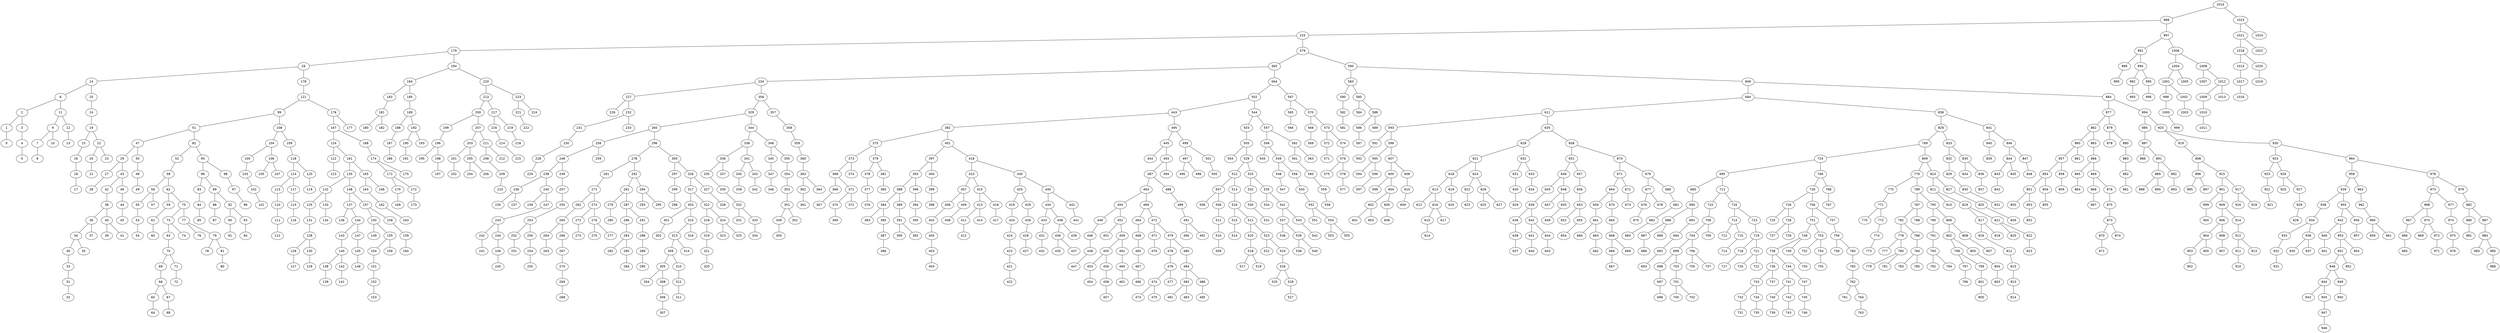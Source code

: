 graph BST {
    node [fontname="Helvetica"];
    1014 [label="1014"];
    1014 -- 988;
    988 [label="988"];
    988 -- 225;
    225 [label="225"];
    225 -- 179;
    179 [label="179"];
    179 -- 26;
    26 [label="26"];
    26 -- 14;
    14 [label="14"];
    14 -- 6;
    6 [label="6"];
    6 -- 2;
    2 [label="2"];
    2 -- 1;
    1 [label="1"];
    1 -- 0;
    0 [label="0"];
    2 -- 3;
    3 [label="3"];
    3 -- 4;
    4 [label="4"];
    4 -- 5;
    5 [label="5"];
    6 -- 11;
    11 [label="11"];
    11 -- 9;
    9 [label="9"];
    9 -- 7;
    7 [label="7"];
    7 -- 8;
    8 [label="8"];
    9 -- 10;
    10 [label="10"];
    11 -- 12;
    12 [label="12"];
    12 -- 13;
    13 [label="13"];
    14 -- 25;
    25 [label="25"];
    25 -- 24;
    24 [label="24"];
    24 -- 19;
    19 [label="19"];
    19 -- 15;
    15 [label="15"];
    15 -- 16;
    16 [label="16"];
    16 -- 18;
    18 [label="18"];
    18 -- 17;
    17 [label="17"];
    19 -- 22;
    22 [label="22"];
    22 -- 20;
    20 [label="20"];
    20 -- 21;
    21 [label="21"];
    22 -- 23;
    23 [label="23"];
    26 -- 178;
    178 [label="178"];
    178 -- 121;
    121 [label="121"];
    121 -- 99;
    99 [label="99"];
    99 -- 51;
    51 [label="51"];
    51 -- 47;
    47 [label="47"];
    47 -- 29;
    29 [label="29"];
    29 -- 27;
    27 [label="27"];
    27 -- 28;
    28 [label="28"];
    29 -- 43;
    43 [label="43"];
    43 -- 42;
    42 [label="42"];
    42 -- 38;
    38 [label="38"];
    38 -- 36;
    36 [label="36"];
    36 -- 34;
    34 [label="34"];
    34 -- 30;
    30 [label="30"];
    30 -- 33;
    33 [label="33"];
    33 -- 31;
    31 [label="31"];
    31 -- 32;
    32 [label="32"];
    34 -- 35;
    35 [label="35"];
    36 -- 37;
    37 [label="37"];
    38 -- 40;
    40 [label="40"];
    40 -- 39;
    39 [label="39"];
    40 -- 41;
    41 [label="41"];
    43 -- 46;
    46 [label="46"];
    46 -- 44;
    44 [label="44"];
    44 -- 45;
    45 [label="45"];
    47 -- 50;
    50 [label="50"];
    50 -- 48;
    48 [label="48"];
    48 -- 49;
    49 [label="49"];
    51 -- 82;
    82 [label="82"];
    82 -- 52;
    52 [label="52"];
    52 -- 58;
    58 [label="58"];
    58 -- 56;
    56 [label="56"];
    56 -- 55;
    55 [label="55"];
    55 -- 53;
    53 [label="53"];
    53 -- 54;
    54 [label="54"];
    56 -- 57;
    57 [label="57"];
    58 -- 62;
    62 [label="62"];
    62 -- 59;
    59 [label="59"];
    59 -- 61;
    61 [label="61"];
    61 -- 60;
    60 [label="60"];
    62 -- 75;
    75 [label="75"];
    75 -- 73;
    73 [label="73"];
    73 -- 63;
    63 [label="63"];
    63 -- 70;
    70 [label="70"];
    70 -- 69;
    69 [label="69"];
    69 -- 66;
    66 [label="66"];
    66 -- 65;
    65 [label="65"];
    65 -- 64;
    64 [label="64"];
    66 -- 67;
    67 [label="67"];
    67 -- 68;
    68 [label="68"];
    70 -- 71;
    71 [label="71"];
    71 -- 72;
    72 [label="72"];
    73 -- 74;
    74 [label="74"];
    75 -- 77;
    77 [label="77"];
    77 -- 76;
    76 [label="76"];
    77 -- 79;
    79 [label="79"];
    79 -- 78;
    78 [label="78"];
    79 -- 81;
    81 [label="81"];
    81 -- 80;
    80 [label="80"];
    82 -- 95;
    95 [label="95"];
    95 -- 86;
    86 [label="86"];
    86 -- 83;
    83 [label="83"];
    83 -- 84;
    84 [label="84"];
    84 -- 85;
    85 [label="85"];
    86 -- 89;
    89 [label="89"];
    89 -- 88;
    88 [label="88"];
    88 -- 87;
    87 [label="87"];
    89 -- 92;
    92 [label="92"];
    92 -- 90;
    90 [label="90"];
    90 -- 91;
    91 [label="91"];
    92 -- 93;
    93 [label="93"];
    93 -- 94;
    94 [label="94"];
    95 -- 98;
    98 [label="98"];
    98 -- 97;
    97 [label="97"];
    97 -- 96;
    96 [label="96"];
    99 -- 108;
    108 [label="108"];
    108 -- 104;
    104 [label="104"];
    104 -- 100;
    100 [label="100"];
    100 -- 103;
    103 [label="103"];
    103 -- 102;
    102 [label="102"];
    102 -- 101;
    101 [label="101"];
    104 -- 106;
    106 [label="106"];
    106 -- 105;
    105 [label="105"];
    106 -- 107;
    107 [label="107"];
    108 -- 109;
    109 [label="109"];
    109 -- 118;
    118 [label="118"];
    118 -- 114;
    114 [label="114"];
    114 -- 113;
    113 [label="113"];
    113 -- 110;
    110 [label="110"];
    110 -- 111;
    111 [label="111"];
    111 -- 112;
    112 [label="112"];
    114 -- 117;
    117 [label="117"];
    117 -- 115;
    115 [label="115"];
    115 -- 116;
    116 [label="116"];
    118 -- 120;
    120 [label="120"];
    120 -- 119;
    119 [label="119"];
    121 -- 176;
    176 [label="176"];
    176 -- 167;
    167 [label="167"];
    167 -- 124;
    124 [label="124"];
    124 -- 122;
    122 [label="122"];
    122 -- 123;
    123 [label="123"];
    124 -- 161;
    161 [label="161"];
    161 -- 135;
    135 [label="135"];
    135 -- 132;
    132 [label="132"];
    132 -- 125;
    125 [label="125"];
    125 -- 131;
    131 [label="131"];
    131 -- 128;
    128 [label="128"];
    128 -- 126;
    126 [label="126"];
    126 -- 127;
    127 [label="127"];
    128 -- 130;
    130 [label="130"];
    130 -- 129;
    129 [label="129"];
    132 -- 133;
    133 [label="133"];
    133 -- 134;
    134 [label="134"];
    135 -- 148;
    148 [label="148"];
    148 -- 137;
    137 [label="137"];
    137 -- 136;
    136 [label="136"];
    137 -- 144;
    144 [label="144"];
    144 -- 143;
    143 [label="143"];
    143 -- 140;
    140 [label="140"];
    140 -- 138;
    138 [label="138"];
    138 -- 139;
    139 [label="139"];
    140 -- 142;
    142 [label="142"];
    142 -- 141;
    141 [label="141"];
    144 -- 147;
    147 [label="147"];
    147 -- 145;
    145 [label="145"];
    145 -- 146;
    146 [label="146"];
    148 -- 157;
    157 [label="157"];
    157 -- 150;
    150 [label="150"];
    150 -- 149;
    149 [label="149"];
    150 -- 155;
    155 [label="155"];
    155 -- 154;
    154 [label="154"];
    154 -- 151;
    151 [label="151"];
    151 -- 152;
    152 [label="152"];
    152 -- 153;
    153 [label="153"];
    155 -- 156;
    156 [label="156"];
    157 -- 158;
    158 [label="158"];
    158 -- 159;
    159 [label="159"];
    159 -- 160;
    160 [label="160"];
    161 -- 165;
    165 [label="165"];
    165 -- 164;
    164 [label="164"];
    164 -- 162;
    162 [label="162"];
    162 -- 163;
    163 [label="163"];
    165 -- 166;
    166 [label="166"];
    167 -- 168;
    168 [label="168"];
    168 -- 174;
    174 [label="174"];
    174 -- 171;
    171 [label="171"];
    171 -- 170;
    170 [label="170"];
    170 -- 169;
    169 [label="169"];
    171 -- 172;
    172 [label="172"];
    172 -- 173;
    173 [label="173"];
    174 -- 175;
    175 [label="175"];
    176 -- 177;
    177 [label="177"];
    179 -- 194;
    194 [label="194"];
    194 -- 184;
    184 [label="184"];
    184 -- 183;
    183 [label="183"];
    183 -- 181;
    181 [label="181"];
    181 -- 180;
    180 [label="180"];
    181 -- 182;
    182 [label="182"];
    184 -- 185;
    185 [label="185"];
    185 -- 189;
    189 [label="189"];
    189 -- 188;
    188 [label="188"];
    188 -- 187;
    187 [label="187"];
    187 -- 186;
    186 [label="186"];
    189 -- 192;
    192 [label="192"];
    192 -- 190;
    190 [label="190"];
    190 -- 191;
    191 [label="191"];
    192 -- 193;
    193 [label="193"];
    194 -- 220;
    220 [label="220"];
    220 -- 213;
    213 [label="213"];
    213 -- 200;
    200 [label="200"];
    200 -- 199;
    199 [label="199"];
    199 -- 196;
    196 [label="196"];
    196 -- 195;
    195 [label="195"];
    196 -- 198;
    198 [label="198"];
    198 -- 197;
    197 [label="197"];
    200 -- 207;
    207 [label="207"];
    207 -- 203;
    203 [label="203"];
    203 -- 201;
    201 [label="201"];
    201 -- 202;
    202 [label="202"];
    203 -- 205;
    205 [label="205"];
    205 -- 204;
    204 [label="204"];
    205 -- 206;
    206 [label="206"];
    207 -- 211;
    211 [label="211"];
    211 -- 208;
    208 [label="208"];
    208 -- 209;
    209 [label="209"];
    209 -- 210;
    210 [label="210"];
    211 -- 212;
    212 [label="212"];
    213 -- 217;
    217 [label="217"];
    217 -- 216;
    216 [label="216"];
    216 -- 214;
    214 [label="214"];
    214 -- 215;
    215 [label="215"];
    217 -- 219;
    219 [label="219"];
    219 -- 218;
    218 [label="218"];
    220 -- 223;
    223 [label="223"];
    223 -- 221;
    221 [label="221"];
    221 -- 222;
    222 [label="222"];
    223 -- 224;
    224 [label="224"];
    225 -- 579;
    579 [label="579"];
    579 -- 365;
    365 [label="365"];
    365 -- 234;
    234 [label="234"];
    234 -- 227;
    227 [label="227"];
    227 -- 226;
    226 [label="226"];
    227 -- 232;
    232 [label="232"];
    232 -- 231;
    231 [label="231"];
    231 -- 230;
    230 [label="230"];
    230 -- 228;
    228 [label="228"];
    228 -- 229;
    229 [label="229"];
    232 -- 233;
    233 [label="233"];
    234 -- 356;
    356 [label="356"];
    356 -- 329;
    329 [label="329"];
    329 -- 260;
    260 [label="260"];
    260 -- 258;
    258 [label="258"];
    258 -- 248;
    248 [label="248"];
    248 -- 238;
    238 [label="238"];
    238 -- 236;
    236 [label="236"];
    236 -- 235;
    235 [label="235"];
    236 -- 237;
    237 [label="237"];
    238 -- 240;
    240 [label="240"];
    240 -- 239;
    239 [label="239"];
    240 -- 247;
    247 [label="247"];
    247 -- 243;
    243 [label="243"];
    243 -- 242;
    242 [label="242"];
    242 -- 241;
    241 [label="241"];
    243 -- 244;
    244 [label="244"];
    244 -- 246;
    246 [label="246"];
    246 -- 245;
    245 [label="245"];
    248 -- 249;
    249 [label="249"];
    249 -- 257;
    257 [label="257"];
    257 -- 250;
    250 [label="250"];
    250 -- 253;
    253 [label="253"];
    253 -- 252;
    252 [label="252"];
    252 -- 251;
    251 [label="251"];
    253 -- 256;
    256 [label="256"];
    256 -- 254;
    254 [label="254"];
    254 -- 255;
    255 [label="255"];
    258 -- 259;
    259 [label="259"];
    260 -- 296;
    296 [label="296"];
    296 -- 278;
    278 [label="278"];
    278 -- 261;
    261 [label="261"];
    261 -- 271;
    271 [label="271"];
    271 -- 262;
    262 [label="262"];
    262 -- 265;
    265 [label="265"];
    265 -- 264;
    264 [label="264"];
    264 -- 263;
    263 [label="263"];
    265 -- 266;
    266 [label="266"];
    266 -- 267;
    267 [label="267"];
    267 -- 270;
    270 [label="270"];
    270 -- 269;
    269 [label="269"];
    269 -- 268;
    268 [label="268"];
    271 -- 274;
    274 [label="274"];
    274 -- 272;
    272 [label="272"];
    272 -- 273;
    273 [label="273"];
    274 -- 276;
    276 [label="276"];
    276 -- 275;
    275 [label="275"];
    276 -- 277;
    277 [label="277"];
    278 -- 292;
    292 [label="292"];
    292 -- 281;
    281 [label="281"];
    281 -- 279;
    279 [label="279"];
    279 -- 280;
    280 [label="280"];
    281 -- 287;
    287 [label="287"];
    287 -- 286;
    286 [label="286"];
    286 -- 283;
    283 [label="283"];
    283 -- 282;
    282 [label="282"];
    283 -- 285;
    285 [label="285"];
    285 -- 284;
    284 [label="284"];
    287 -- 291;
    291 [label="291"];
    291 -- 288;
    288 [label="288"];
    288 -- 289;
    289 [label="289"];
    289 -- 290;
    290 [label="290"];
    292 -- 294;
    294 [label="294"];
    294 -- 293;
    293 [label="293"];
    294 -- 295;
    295 [label="295"];
    296 -- 300;
    300 [label="300"];
    300 -- 297;
    297 [label="297"];
    297 -- 299;
    299 [label="299"];
    299 -- 298;
    298 [label="298"];
    300 -- 326;
    326 [label="326"];
    326 -- 317;
    317 [label="317"];
    317 -- 303;
    303 [label="303"];
    303 -- 301;
    301 [label="301"];
    301 -- 302;
    302 [label="302"];
    303 -- 315;
    315 [label="315"];
    315 -- 313;
    313 [label="313"];
    313 -- 309;
    309 [label="309"];
    309 -- 305;
    305 [label="305"];
    305 -- 304;
    304 [label="304"];
    305 -- 308;
    308 [label="308"];
    308 -- 306;
    306 [label="306"];
    306 -- 307;
    307 [label="307"];
    309 -- 310;
    310 [label="310"];
    310 -- 312;
    312 [label="312"];
    312 -- 311;
    311 [label="311"];
    313 -- 314;
    314 [label="314"];
    315 -- 316;
    316 [label="316"];
    317 -- 322;
    322 [label="322"];
    322 -- 318;
    318 [label="318"];
    318 -- 319;
    319 [label="319"];
    319 -- 321;
    321 [label="321"];
    321 -- 320;
    320 [label="320"];
    322 -- 324;
    324 [label="324"];
    324 -- 323;
    323 [label="323"];
    324 -- 325;
    325 [label="325"];
    326 -- 327;
    327 [label="327"];
    327 -- 328;
    328 [label="328"];
    329 -- 344;
    344 [label="344"];
    344 -- 338;
    338 [label="338"];
    338 -- 336;
    336 [label="336"];
    336 -- 335;
    335 [label="335"];
    335 -- 330;
    330 [label="330"];
    330 -- 332;
    332 [label="332"];
    332 -- 331;
    331 [label="331"];
    332 -- 333;
    333 [label="333"];
    333 -- 334;
    334 [label="334"];
    336 -- 337;
    337 [label="337"];
    338 -- 341;
    341 [label="341"];
    341 -- 340;
    340 [label="340"];
    340 -- 339;
    339 [label="339"];
    341 -- 343;
    343 [label="343"];
    343 -- 342;
    342 [label="342"];
    344 -- 348;
    348 [label="348"];
    348 -- 345;
    345 [label="345"];
    345 -- 347;
    347 [label="347"];
    347 -- 346;
    346 [label="346"];
    348 -- 355;
    355 [label="355"];
    355 -- 354;
    354 [label="354"];
    354 -- 353;
    353 [label="353"];
    353 -- 351;
    351 [label="351"];
    351 -- 349;
    349 [label="349"];
    349 -- 350;
    350 [label="350"];
    351 -- 352;
    352 [label="352"];
    356 -- 357;
    357 [label="357"];
    357 -- 358;
    358 [label="358"];
    358 -- 359;
    359 [label="359"];
    359 -- 360;
    360 [label="360"];
    360 -- 363;
    363 [label="363"];
    363 -- 362;
    362 [label="362"];
    362 -- 361;
    361 [label="361"];
    363 -- 364;
    364 [label="364"];
    365 -- 564;
    564 [label="564"];
    564 -- 502;
    502 [label="502"];
    502 -- 443;
    443 [label="443"];
    443 -- 382;
    382 [label="382"];
    382 -- 375;
    375 [label="375"];
    375 -- 373;
    373 [label="373"];
    373 -- 368;
    368 [label="368"];
    368 -- 366;
    366 [label="366"];
    366 -- 367;
    367 [label="367"];
    368 -- 371;
    371 [label="371"];
    371 -- 370;
    370 [label="370"];
    370 -- 369;
    369 [label="369"];
    371 -- 372;
    372 [label="372"];
    373 -- 374;
    374 [label="374"];
    375 -- 379;
    379 [label="379"];
    379 -- 378;
    378 [label="378"];
    378 -- 377;
    377 [label="377"];
    377 -- 376;
    376 [label="376"];
    379 -- 381;
    381 [label="381"];
    381 -- 380;
    380 [label="380"];
    382 -- 401;
    401 [label="401"];
    401 -- 397;
    397 [label="397"];
    397 -- 393;
    393 [label="393"];
    393 -- 388;
    388 [label="388"];
    388 -- 384;
    384 [label="384"];
    384 -- 383;
    383 [label="383"];
    384 -- 385;
    385 [label="385"];
    385 -- 387;
    387 [label="387"];
    387 -- 386;
    386 [label="386"];
    388 -- 389;
    389 [label="389"];
    389 -- 391;
    391 [label="391"];
    391 -- 390;
    390 [label="390"];
    391 -- 392;
    392 [label="392"];
    393 -- 396;
    396 [label="396"];
    396 -- 394;
    394 [label="394"];
    394 -- 395;
    395 [label="395"];
    397 -- 400;
    400 [label="400"];
    400 -- 399;
    399 [label="399"];
    399 -- 398;
    398 [label="398"];
    401 -- 418;
    418 [label="418"];
    418 -- 410;
    410 [label="410"];
    410 -- 407;
    407 [label="407"];
    407 -- 406;
    406 [label="406"];
    406 -- 402;
    402 [label="402"];
    402 -- 405;
    405 [label="405"];
    405 -- 403;
    403 [label="403"];
    403 -- 404;
    404 [label="404"];
    407 -- 409;
    409 [label="409"];
    409 -- 408;
    408 [label="408"];
    410 -- 415;
    415 [label="415"];
    415 -- 413;
    413 [label="413"];
    413 -- 411;
    411 [label="411"];
    411 -- 412;
    412 [label="412"];
    413 -- 414;
    414 [label="414"];
    415 -- 416;
    416 [label="416"];
    416 -- 417;
    417 [label="417"];
    418 -- 430;
    430 [label="430"];
    430 -- 425;
    425 [label="425"];
    425 -- 419;
    419 [label="419"];
    419 -- 420;
    420 [label="420"];
    420 -- 424;
    424 [label="424"];
    424 -- 423;
    423 [label="423"];
    423 -- 421;
    421 [label="421"];
    421 -- 422;
    422 [label="422"];
    425 -- 429;
    429 [label="429"];
    429 -- 426;
    426 [label="426"];
    426 -- 428;
    428 [label="428"];
    428 -- 427;
    427 [label="427"];
    430 -- 440;
    440 [label="440"];
    440 -- 434;
    434 [label="434"];
    434 -- 433;
    433 [label="433"];
    433 -- 431;
    431 [label="431"];
    431 -- 432;
    432 [label="432"];
    434 -- 438;
    438 [label="438"];
    438 -- 436;
    436 [label="436"];
    436 -- 435;
    435 [label="435"];
    436 -- 437;
    437 [label="437"];
    438 -- 439;
    439 [label="439"];
    440 -- 442;
    442 [label="442"];
    442 -- 441;
    441 [label="441"];
    443 -- 495;
    495 [label="495"];
    495 -- 445;
    445 [label="445"];
    445 -- 444;
    444 [label="444"];
    445 -- 493;
    493 [label="493"];
    493 -- 487;
    487 [label="487"];
    487 -- 463;
    463 [label="463"];
    463 -- 450;
    450 [label="450"];
    450 -- 449;
    449 [label="449"];
    449 -- 446;
    446 [label="446"];
    446 -- 448;
    448 [label="448"];
    448 -- 447;
    447 [label="447"];
    450 -- 452;
    452 [label="452"];
    452 -- 451;
    451 [label="451"];
    452 -- 459;
    459 [label="459"];
    459 -- 455;
    455 [label="455"];
    455 -- 453;
    453 [label="453"];
    453 -- 454;
    454 [label="454"];
    455 -- 456;
    456 [label="456"];
    456 -- 458;
    458 [label="458"];
    458 -- 457;
    457 [label="457"];
    459 -- 462;
    462 [label="462"];
    462 -- 460;
    460 [label="460"];
    460 -- 461;
    461 [label="461"];
    463 -- 469;
    469 [label="469"];
    469 -- 464;
    464 [label="464"];
    464 -- 468;
    468 [label="468"];
    468 -- 465;
    465 [label="465"];
    465 -- 467;
    467 [label="467"];
    467 -- 466;
    466 [label="466"];
    469 -- 472;
    472 [label="472"];
    472 -- 471;
    471 [label="471"];
    471 -- 470;
    470 [label="470"];
    472 -- 479;
    479 [label="479"];
    479 -- 478;
    478 [label="478"];
    478 -- 476;
    476 [label="476"];
    476 -- 474;
    474 [label="474"];
    474 -- 473;
    473 [label="473"];
    474 -- 475;
    475 [label="475"];
    476 -- 477;
    477 [label="477"];
    479 -- 480;
    480 [label="480"];
    480 -- 484;
    484 [label="484"];
    484 -- 482;
    482 [label="482"];
    482 -- 481;
    481 [label="481"];
    482 -- 483;
    483 [label="483"];
    484 -- 486;
    486 [label="486"];
    486 -- 485;
    485 [label="485"];
    487 -- 488;
    488 [label="488"];
    488 -- 489;
    489 [label="489"];
    489 -- 491;
    491 [label="491"];
    491 -- 490;
    490 [label="490"];
    491 -- 492;
    492 [label="492"];
    493 -- 494;
    494 [label="494"];
    495 -- 499;
    499 [label="499"];
    499 -- 497;
    497 [label="497"];
    497 -- 496;
    496 [label="496"];
    497 -- 498;
    498 [label="498"];
    499 -- 501;
    501 [label="501"];
    501 -- 500;
    500 [label="500"];
    502 -- 544;
    544 [label="544"];
    544 -- 503;
    503 [label="503"];
    503 -- 505;
    505 [label="505"];
    505 -- 504;
    504 [label="504"];
    505 -- 529;
    529 [label="529"];
    529 -- 512;
    512 [label="512"];
    512 -- 507;
    507 [label="507"];
    507 -- 506;
    506 [label="506"];
    507 -- 508;
    508 [label="508"];
    508 -- 511;
    511 [label="511"];
    511 -- 510;
    510 [label="510"];
    510 -- 509;
    509 [label="509"];
    512 -- 513;
    513 [label="513"];
    513 -- 516;
    516 [label="516"];
    516 -- 515;
    515 [label="515"];
    515 -- 514;
    514 [label="514"];
    516 -- 521;
    521 [label="521"];
    521 -- 520;
    520 [label="520"];
    520 -- 518;
    518 [label="518"];
    518 -- 517;
    517 [label="517"];
    518 -- 519;
    519 [label="519"];
    521 -- 523;
    523 [label="523"];
    523 -- 522;
    522 [label="522"];
    523 -- 524;
    524 [label="524"];
    524 -- 526;
    526 [label="526"];
    526 -- 525;
    525 [label="525"];
    526 -- 528;
    528 [label="528"];
    528 -- 527;
    527 [label="527"];
    529 -- 533;
    533 [label="533"];
    533 -- 532;
    532 [label="532"];
    532 -- 530;
    530 [label="530"];
    530 -- 531;
    531 [label="531"];
    533 -- 535;
    535 [label="535"];
    535 -- 534;
    534 [label="534"];
    535 -- 541;
    541 [label="541"];
    541 -- 537;
    537 [label="537"];
    537 -- 536;
    536 [label="536"];
    537 -- 539;
    539 [label="539"];
    539 -- 538;
    538 [label="538"];
    539 -- 540;
    540 [label="540"];
    541 -- 543;
    543 [label="543"];
    543 -- 542;
    542 [label="542"];
    544 -- 557;
    557 [label="557"];
    557 -- 546;
    546 [label="546"];
    546 -- 545;
    545 [label="545"];
    546 -- 549;
    549 [label="549"];
    549 -- 548;
    548 [label="548"];
    548 -- 547;
    547 [label="547"];
    549 -- 556;
    556 [label="556"];
    556 -- 550;
    550 [label="550"];
    550 -- 552;
    552 [label="552"];
    552 -- 551;
    551 [label="551"];
    552 -- 554;
    554 [label="554"];
    554 -- 553;
    553 [label="553"];
    554 -- 555;
    555 [label="555"];
    557 -- 562;
    562 [label="562"];
    562 -- 561;
    561 [label="561"];
    561 -- 560;
    560 [label="560"];
    560 -- 559;
    559 [label="559"];
    559 -- 558;
    558 [label="558"];
    562 -- 563;
    563 [label="563"];
    564 -- 567;
    567 [label="567"];
    567 -- 565;
    565 [label="565"];
    565 -- 566;
    566 [label="566"];
    567 -- 570;
    570 [label="570"];
    570 -- 568;
    568 [label="568"];
    568 -- 569;
    569 [label="569"];
    570 -- 573;
    573 [label="573"];
    573 -- 572;
    572 [label="572"];
    572 -- 571;
    571 [label="571"];
    573 -- 574;
    574 [label="574"];
    574 -- 576;
    576 [label="576"];
    576 -- 575;
    575 [label="575"];
    576 -- 578;
    578 [label="578"];
    578 -- 577;
    577 [label="577"];
    579 -- 590;
    590 [label="590"];
    590 -- 583;
    583 [label="583"];
    583 -- 580;
    580 [label="580"];
    580 -- 582;
    582 [label="582"];
    582 -- 581;
    581 [label="581"];
    583 -- 585;
    585 [label="585"];
    585 -- 584;
    584 [label="584"];
    585 -- 588;
    588 [label="588"];
    588 -- 586;
    586 [label="586"];
    586 -- 587;
    587 [label="587"];
    588 -- 589;
    589 [label="589"];
    590 -- 849;
    849 [label="849"];
    849 -- 684;
    684 [label="684"];
    684 -- 611;
    611 [label="611"];
    611 -- 593;
    593 [label="593"];
    593 -- 591;
    591 [label="591"];
    591 -- 592;
    592 [label="592"];
    593 -- 598;
    598 [label="598"];
    598 -- 595;
    595 [label="595"];
    595 -- 594;
    594 [label="594"];
    595 -- 596;
    596 [label="596"];
    596 -- 597;
    597 [label="597"];
    598 -- 607;
    607 [label="607"];
    607 -- 600;
    600 [label="600"];
    600 -- 599;
    599 [label="599"];
    600 -- 604;
    604 [label="604"];
    604 -- 602;
    602 [label="602"];
    602 -- 601;
    601 [label="601"];
    602 -- 603;
    603 [label="603"];
    604 -- 605;
    605 [label="605"];
    605 -- 606;
    606 [label="606"];
    607 -- 608;
    608 [label="608"];
    608 -- 610;
    610 [label="610"];
    610 -- 609;
    609 [label="609"];
    611 -- 635;
    635 [label="635"];
    635 -- 628;
    628 [label="628"];
    628 -- 621;
    621 [label="621"];
    621 -- 618;
    618 [label="618"];
    618 -- 613;
    613 [label="613"];
    613 -- 612;
    612 [label="612"];
    613 -- 616;
    616 [label="616"];
    616 -- 615;
    615 [label="615"];
    615 -- 614;
    614 [label="614"];
    616 -- 617;
    617 [label="617"];
    618 -- 619;
    619 [label="619"];
    619 -- 620;
    620 [label="620"];
    621 -- 624;
    624 [label="624"];
    624 -- 622;
    622 [label="622"];
    622 -- 623;
    623 [label="623"];
    624 -- 626;
    626 [label="626"];
    626 -- 625;
    625 [label="625"];
    626 -- 627;
    627 [label="627"];
    628 -- 632;
    632 [label="632"];
    632 -- 631;
    631 [label="631"];
    631 -- 630;
    630 [label="630"];
    630 -- 629;
    629 [label="629"];
    632 -- 633;
    633 [label="633"];
    633 -- 634;
    634 [label="634"];
    635 -- 658;
    658 [label="658"];
    658 -- 651;
    651 [label="651"];
    651 -- 646;
    646 [label="646"];
    646 -- 645;
    645 [label="645"];
    645 -- 639;
    639 [label="639"];
    639 -- 636;
    636 [label="636"];
    636 -- 638;
    638 [label="638"];
    638 -- 637;
    637 [label="637"];
    639 -- 642;
    642 [label="642"];
    642 -- 641;
    641 [label="641"];
    641 -- 640;
    640 [label="640"];
    642 -- 644;
    644 [label="644"];
    644 -- 643;
    643 [label="643"];
    646 -- 648;
    648 [label="648"];
    648 -- 647;
    647 [label="647"];
    648 -- 650;
    650 [label="650"];
    650 -- 649;
    649 [label="649"];
    651 -- 657;
    657 [label="657"];
    657 -- 656;
    656 [label="656"];
    656 -- 653;
    653 [label="653"];
    653 -- 652;
    652 [label="652"];
    653 -- 655;
    655 [label="655"];
    655 -- 654;
    654 [label="654"];
    658 -- 674;
    674 [label="674"];
    674 -- 671;
    671 [label="671"];
    671 -- 664;
    664 [label="664"];
    664 -- 659;
    659 [label="659"];
    659 -- 661;
    661 [label="661"];
    661 -- 660;
    660 [label="660"];
    661 -- 663;
    663 [label="663"];
    663 -- 662;
    662 [label="662"];
    664 -- 670;
    670 [label="670"];
    670 -- 665;
    665 [label="665"];
    665 -- 668;
    668 [label="668"];
    668 -- 666;
    666 [label="666"];
    666 -- 667;
    667 [label="667"];
    668 -- 669;
    669 [label="669"];
    671 -- 672;
    672 [label="672"];
    672 -- 673;
    673 [label="673"];
    674 -- 679;
    679 [label="679"];
    679 -- 677;
    677 [label="677"];
    677 -- 676;
    676 [label="676"];
    676 -- 675;
    675 [label="675"];
    677 -- 678;
    678 [label="678"];
    679 -- 680;
    680 [label="680"];
    680 -- 681;
    681 [label="681"];
    681 -- 682;
    682 [label="682"];
    682 -- 683;
    683 [label="683"];
    684 -- 838;
    838 [label="838"];
    838 -- 828;
    828 [label="828"];
    828 -- 769;
    769 [label="769"];
    769 -- 724;
    724 [label="724"];
    724 -- 695;
    695 [label="695"];
    695 -- 685;
    685 [label="685"];
    685 -- 690;
    690 [label="690"];
    690 -- 688;
    688 [label="688"];
    688 -- 687;
    687 [label="687"];
    687 -- 686;
    686 [label="686"];
    688 -- 689;
    689 [label="689"];
    690 -- 691;
    691 [label="691"];
    691 -- 694;
    694 [label="694"];
    694 -- 692;
    692 [label="692"];
    692 -- 693;
    693 [label="693"];
    695 -- 711;
    711 [label="711"];
    711 -- 710;
    710 [label="710"];
    710 -- 708;
    708 [label="708"];
    708 -- 704;
    704 [label="704"];
    704 -- 699;
    699 [label="699"];
    699 -- 698;
    698 [label="698"];
    698 -- 697;
    697 [label="697"];
    697 -- 696;
    696 [label="696"];
    699 -- 703;
    703 [label="703"];
    703 -- 701;
    701 [label="701"];
    701 -- 700;
    700 [label="700"];
    701 -- 702;
    702 [label="702"];
    704 -- 706;
    706 [label="706"];
    706 -- 705;
    705 [label="705"];
    706 -- 707;
    707 [label="707"];
    708 -- 709;
    709 [label="709"];
    711 -- 716;
    716 [label="716"];
    716 -- 713;
    713 [label="713"];
    713 -- 712;
    712 [label="712"];
    713 -- 715;
    715 [label="715"];
    715 -- 714;
    714 [label="714"];
    716 -- 723;
    723 [label="723"];
    723 -- 719;
    719 [label="719"];
    719 -- 718;
    718 [label="718"];
    718 -- 717;
    717 [label="717"];
    719 -- 721;
    721 [label="721"];
    721 -- 720;
    720 [label="720"];
    721 -- 722;
    722 [label="722"];
    724 -- 766;
    766 [label="766"];
    766 -- 730;
    730 [label="730"];
    730 -- 726;
    726 [label="726"];
    726 -- 725;
    725 [label="725"];
    726 -- 728;
    728 [label="728"];
    728 -- 727;
    727 [label="727"];
    728 -- 729;
    729 [label="729"];
    730 -- 756;
    756 [label="756"];
    756 -- 751;
    751 [label="751"];
    751 -- 748;
    748 [label="748"];
    748 -- 738;
    738 [label="738"];
    738 -- 736;
    736 [label="736"];
    736 -- 733;
    733 [label="733"];
    733 -- 732;
    732 [label="732"];
    732 -- 731;
    731 [label="731"];
    733 -- 734;
    734 [label="734"];
    734 -- 735;
    735 [label="735"];
    736 -- 737;
    737 [label="737"];
    738 -- 744;
    744 [label="744"];
    744 -- 741;
    741 [label="741"];
    741 -- 740;
    740 [label="740"];
    740 -- 739;
    739 [label="739"];
    741 -- 742;
    742 [label="742"];
    742 -- 743;
    743 [label="743"];
    744 -- 747;
    747 [label="747"];
    747 -- 745;
    745 [label="745"];
    745 -- 746;
    746 [label="746"];
    748 -- 749;
    749 [label="749"];
    749 -- 750;
    750 [label="750"];
    751 -- 753;
    753 [label="753"];
    753 -- 752;
    752 [label="752"];
    753 -- 754;
    754 [label="754"];
    754 -- 755;
    755 [label="755"];
    756 -- 757;
    757 [label="757"];
    757 -- 759;
    759 [label="759"];
    759 -- 758;
    758 [label="758"];
    759 -- 760;
    760 [label="760"];
    760 -- 765;
    765 [label="765"];
    765 -- 762;
    762 [label="762"];
    762 -- 761;
    761 [label="761"];
    762 -- 764;
    764 [label="764"];
    764 -- 763;
    763 [label="763"];
    766 -- 768;
    768 [label="768"];
    768 -- 767;
    767 [label="767"];
    769 -- 809;
    809 [label="809"];
    809 -- 776;
    776 [label="776"];
    776 -- 775;
    775 [label="775"];
    775 -- 771;
    771 [label="771"];
    771 -- 770;
    770 [label="770"];
    771 -- 772;
    772 [label="772"];
    772 -- 774;
    774 [label="774"];
    774 -- 773;
    773 [label="773"];
    776 -- 789;
    789 [label="789"];
    789 -- 787;
    787 [label="787"];
    787 -- 782;
    782 [label="782"];
    782 -- 778;
    778 [label="778"];
    778 -- 777;
    777 [label="777"];
    778 -- 780;
    780 [label="780"];
    780 -- 779;
    779 [label="779"];
    780 -- 781;
    781 [label="781"];
    782 -- 786;
    786 [label="786"];
    786 -- 784;
    784 [label="784"];
    784 -- 783;
    783 [label="783"];
    784 -- 785;
    785 [label="785"];
    787 -- 788;
    788 [label="788"];
    789 -- 795;
    795 [label="795"];
    795 -- 790;
    790 [label="790"];
    790 -- 791;
    791 [label="791"];
    791 -- 793;
    793 [label="793"];
    793 -- 792;
    792 [label="792"];
    793 -- 794;
    794 [label="794"];
    795 -- 806;
    806 [label="806"];
    806 -- 802;
    802 [label="802"];
    802 -- 798;
    798 [label="798"];
    798 -- 797;
    797 [label="797"];
    797 -- 796;
    796 [label="796"];
    798 -- 799;
    799 [label="799"];
    799 -- 801;
    801 [label="801"];
    801 -- 800;
    800 [label="800"];
    802 -- 805;
    805 [label="805"];
    805 -- 804;
    804 [label="804"];
    804 -- 803;
    803 [label="803"];
    806 -- 808;
    808 [label="808"];
    808 -- 807;
    807 [label="807"];
    809 -- 824;
    824 [label="824"];
    824 -- 811;
    811 [label="811"];
    811 -- 810;
    810 [label="810"];
    811 -- 819;
    819 [label="819"];
    819 -- 817;
    817 [label="817"];
    817 -- 816;
    816 [label="816"];
    816 -- 812;
    812 [label="812"];
    812 -- 815;
    815 [label="815"];
    815 -- 813;
    813 [label="813"];
    813 -- 814;
    814 [label="814"];
    817 -- 818;
    818 [label="818"];
    819 -- 821;
    821 [label="821"];
    821 -- 820;
    820 [label="820"];
    821 -- 822;
    822 [label="822"];
    822 -- 823;
    823 [label="823"];
    824 -- 827;
    827 [label="827"];
    827 -- 825;
    825 [label="825"];
    825 -- 826;
    826 [label="826"];
    828 -- 833;
    833 [label="833"];
    833 -- 832;
    832 [label="832"];
    832 -- 829;
    829 [label="829"];
    829 -- 830;
    830 [label="830"];
    830 -- 831;
    831 [label="831"];
    833 -- 835;
    835 [label="835"];
    835 -- 834;
    834 [label="834"];
    835 -- 836;
    836 [label="836"];
    836 -- 837;
    837 [label="837"];
    838 -- 841;
    841 [label="841"];
    841 -- 840;
    840 [label="840"];
    840 -- 839;
    839 [label="839"];
    841 -- 846;
    846 [label="846"];
    846 -- 844;
    844 [label="844"];
    844 -- 843;
    843 [label="843"];
    843 -- 842;
    842 [label="842"];
    844 -- 845;
    845 [label="845"];
    846 -- 847;
    847 [label="847"];
    847 -- 848;
    848 [label="848"];
    849 -- 884;
    884 [label="884"];
    884 -- 877;
    877 [label="877"];
    877 -- 862;
    862 [label="862"];
    862 -- 860;
    860 [label="860"];
    860 -- 857;
    857 [label="857"];
    857 -- 854;
    854 [label="854"];
    854 -- 851;
    851 [label="851"];
    851 -- 850;
    850 [label="850"];
    851 -- 853;
    853 [label="853"];
    853 -- 852;
    852 [label="852"];
    854 -- 856;
    856 [label="856"];
    856 -- 855;
    855 [label="855"];
    857 -- 858;
    858 [label="858"];
    858 -- 859;
    859 [label="859"];
    860 -- 861;
    861 [label="861"];
    862 -- 863;
    863 [label="863"];
    863 -- 866;
    866 [label="866"];
    866 -- 865;
    865 [label="865"];
    865 -- 864;
    864 [label="864"];
    866 -- 869;
    869 [label="869"];
    869 -- 868;
    868 [label="868"];
    868 -- 867;
    867 [label="867"];
    869 -- 876;
    876 [label="876"];
    876 -- 875;
    875 [label="875"];
    875 -- 873;
    873 [label="873"];
    873 -- 870;
    870 [label="870"];
    870 -- 871;
    871 [label="871"];
    873 -- 874;
    874 [label="874"];
    877 -- 879;
    879 [label="879"];
    879 -- 878;
    878 [label="878"];
    879 -- 880;
    880 [label="880"];
    880 -- 883;
    883 [label="883"];
    883 -- 882;
    882 [label="882"];
    882 -- 881;
    881 [label="881"];
    884 -- 894;
    894 [label="894"];
    894 -- 885;
    885 [label="885"];
    885 -- 887;
    887 [label="887"];
    887 -- 886;
    886 [label="886"];
    887 -- 891;
    891 [label="891"];
    891 -- 889;
    889 [label="889"];
    889 -- 888;
    888 [label="888"];
    889 -- 890;
    890 [label="890"];
    891 -- 892;
    892 [label="892"];
    892 -- 893;
    893 [label="893"];
    894 -- 920;
    920 [label="920"];
    920 -- 919;
    919 [label="919"];
    919 -- 898;
    898 [label="898"];
    898 -- 896;
    896 [label="896"];
    896 -- 895;
    895 [label="895"];
    896 -- 897;
    897 [label="897"];
    898 -- 915;
    915 [label="915"];
    915 -- 901;
    901 [label="901"];
    901 -- 899;
    899 [label="899"];
    899 -- 900;
    900 [label="900"];
    901 -- 909;
    909 [label="909"];
    909 -- 906;
    906 [label="906"];
    906 -- 904;
    904 [label="904"];
    904 -- 903;
    903 [label="903"];
    903 -- 902;
    902 [label="902"];
    904 -- 905;
    905 [label="905"];
    906 -- 908;
    908 [label="908"];
    908 -- 907;
    907 [label="907"];
    909 -- 914;
    914 [label="914"];
    914 -- 912;
    912 [label="912"];
    912 -- 911;
    911 [label="911"];
    911 -- 910;
    910 [label="910"];
    912 -- 913;
    913 [label="913"];
    915 -- 917;
    917 [label="917"];
    917 -- 916;
    916 [label="916"];
    917 -- 918;
    918 [label="918"];
    920 -- 930;
    930 [label="930"];
    930 -- 924;
    924 [label="924"];
    924 -- 923;
    923 [label="923"];
    923 -- 922;
    922 [label="922"];
    922 -- 921;
    921 [label="921"];
    924 -- 926;
    926 [label="926"];
    926 -- 925;
    925 [label="925"];
    926 -- 927;
    927 [label="927"];
    927 -- 929;
    929 [label="929"];
    929 -- 928;
    928 [label="928"];
    930 -- 964;
    964 [label="964"];
    964 -- 958;
    958 [label="958"];
    958 -- 939;
    939 [label="939"];
    939 -- 938;
    938 [label="938"];
    938 -- 934;
    934 [label="934"];
    934 -- 933;
    933 [label="933"];
    933 -- 932;
    932 [label="932"];
    932 -- 931;
    931 [label="931"];
    934 -- 936;
    936 [label="936"];
    936 -- 935;
    935 [label="935"];
    936 -- 937;
    937 [label="937"];
    939 -- 955;
    955 [label="955"];
    955 -- 942;
    942 [label="942"];
    942 -- 940;
    940 [label="940"];
    940 -- 941;
    941 [label="941"];
    942 -- 953;
    953 [label="953"];
    953 -- 951;
    951 [label="951"];
    951 -- 948;
    948 [label="948"];
    948 -- 944;
    944 [label="944"];
    944 -- 943;
    943 [label="943"];
    944 -- 945;
    945 [label="945"];
    945 -- 947;
    947 [label="947"];
    947 -- 946;
    946 [label="946"];
    948 -- 949;
    949 [label="949"];
    949 -- 950;
    950 [label="950"];
    951 -- 952;
    952 [label="952"];
    953 -- 954;
    954 [label="954"];
    955 -- 956;
    956 [label="956"];
    956 -- 957;
    957 [label="957"];
    958 -- 963;
    963 [label="963"];
    963 -- 962;
    962 [label="962"];
    962 -- 960;
    960 [label="960"];
    960 -- 959;
    959 [label="959"];
    960 -- 961;
    961 [label="961"];
    964 -- 978;
    978 [label="978"];
    978 -- 973;
    973 [label="973"];
    973 -- 968;
    968 [label="968"];
    968 -- 967;
    967 [label="967"];
    967 -- 966;
    966 [label="966"];
    966 -- 965;
    965 [label="965"];
    968 -- 970;
    970 [label="970"];
    970 -- 969;
    969 [label="969"];
    970 -- 972;
    972 [label="972"];
    972 -- 971;
    971 [label="971"];
    973 -- 977;
    977 [label="977"];
    977 -- 974;
    974 [label="974"];
    974 -- 975;
    975 [label="975"];
    975 -- 976;
    976 [label="976"];
    978 -- 979;
    979 [label="979"];
    979 -- 982;
    982 [label="982"];
    982 -- 980;
    980 [label="980"];
    980 -- 981;
    981 [label="981"];
    982 -- 987;
    987 [label="987"];
    987 -- 984;
    984 [label="984"];
    984 -- 983;
    983 [label="983"];
    984 -- 985;
    985 [label="985"];
    985 -- 986;
    986 [label="986"];
    988 -- 997;
    997 [label="997"];
    997 -- 991;
    991 [label="991"];
    991 -- 989;
    989 [label="989"];
    989 -- 990;
    990 [label="990"];
    991 -- 994;
    994 [label="994"];
    994 -- 992;
    992 [label="992"];
    992 -- 993;
    993 [label="993"];
    994 -- 995;
    995 [label="995"];
    995 -- 996;
    996 [label="996"];
    997 -- 1006;
    1006 [label="1006"];
    1006 -- 1004;
    1004 [label="1004"];
    1004 -- 1001;
    1001 [label="1001"];
    1001 -- 998;
    998 [label="998"];
    998 -- 1000;
    1000 [label="1000"];
    1000 -- 999;
    999 [label="999"];
    1001 -- 1002;
    1002 [label="1002"];
    1002 -- 1003;
    1003 [label="1003"];
    1004 -- 1005;
    1005 [label="1005"];
    1006 -- 1008;
    1008 [label="1008"];
    1008 -- 1007;
    1007 [label="1007"];
    1008 -- 1012;
    1012 [label="1012"];
    1012 -- 1009;
    1009 [label="1009"];
    1009 -- 1010;
    1010 [label="1010"];
    1010 -- 1011;
    1011 [label="1011"];
    1012 -- 1013;
    1013 [label="1013"];
    1014 -- 1023;
    1023 [label="1023"];
    1023 -- 1021;
    1021 [label="1021"];
    1021 -- 1018;
    1018 [label="1018"];
    1018 -- 1015;
    1015 [label="1015"];
    1015 -- 1017;
    1017 [label="1017"];
    1017 -- 1016;
    1016 [label="1016"];
    1018 -- 1020;
    1020 [label="1020"];
    1020 -- 1019;
    1019 [label="1019"];
    1021 -- 1022;
    1022 [label="1022"];
    1023 -- 1024;
    1024 [label="1024"];
}
